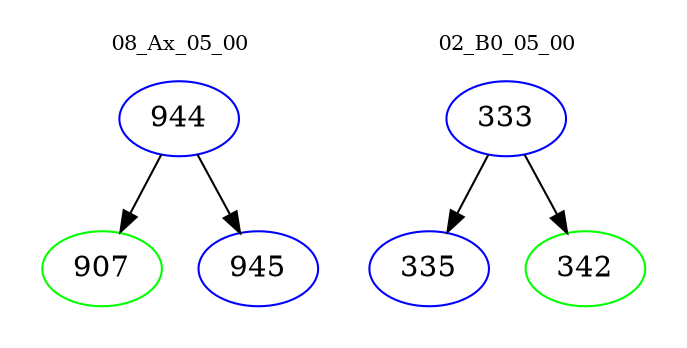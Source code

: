 digraph{
subgraph cluster_0 {
color = white
label = "08_Ax_05_00";
fontsize=10;
T0_944 [label="944", color="blue"]
T0_944 -> T0_907 [color="black"]
T0_907 [label="907", color="green"]
T0_944 -> T0_945 [color="black"]
T0_945 [label="945", color="blue"]
}
subgraph cluster_1 {
color = white
label = "02_B0_05_00";
fontsize=10;
T1_333 [label="333", color="blue"]
T1_333 -> T1_335 [color="black"]
T1_335 [label="335", color="blue"]
T1_333 -> T1_342 [color="black"]
T1_342 [label="342", color="green"]
}
}
